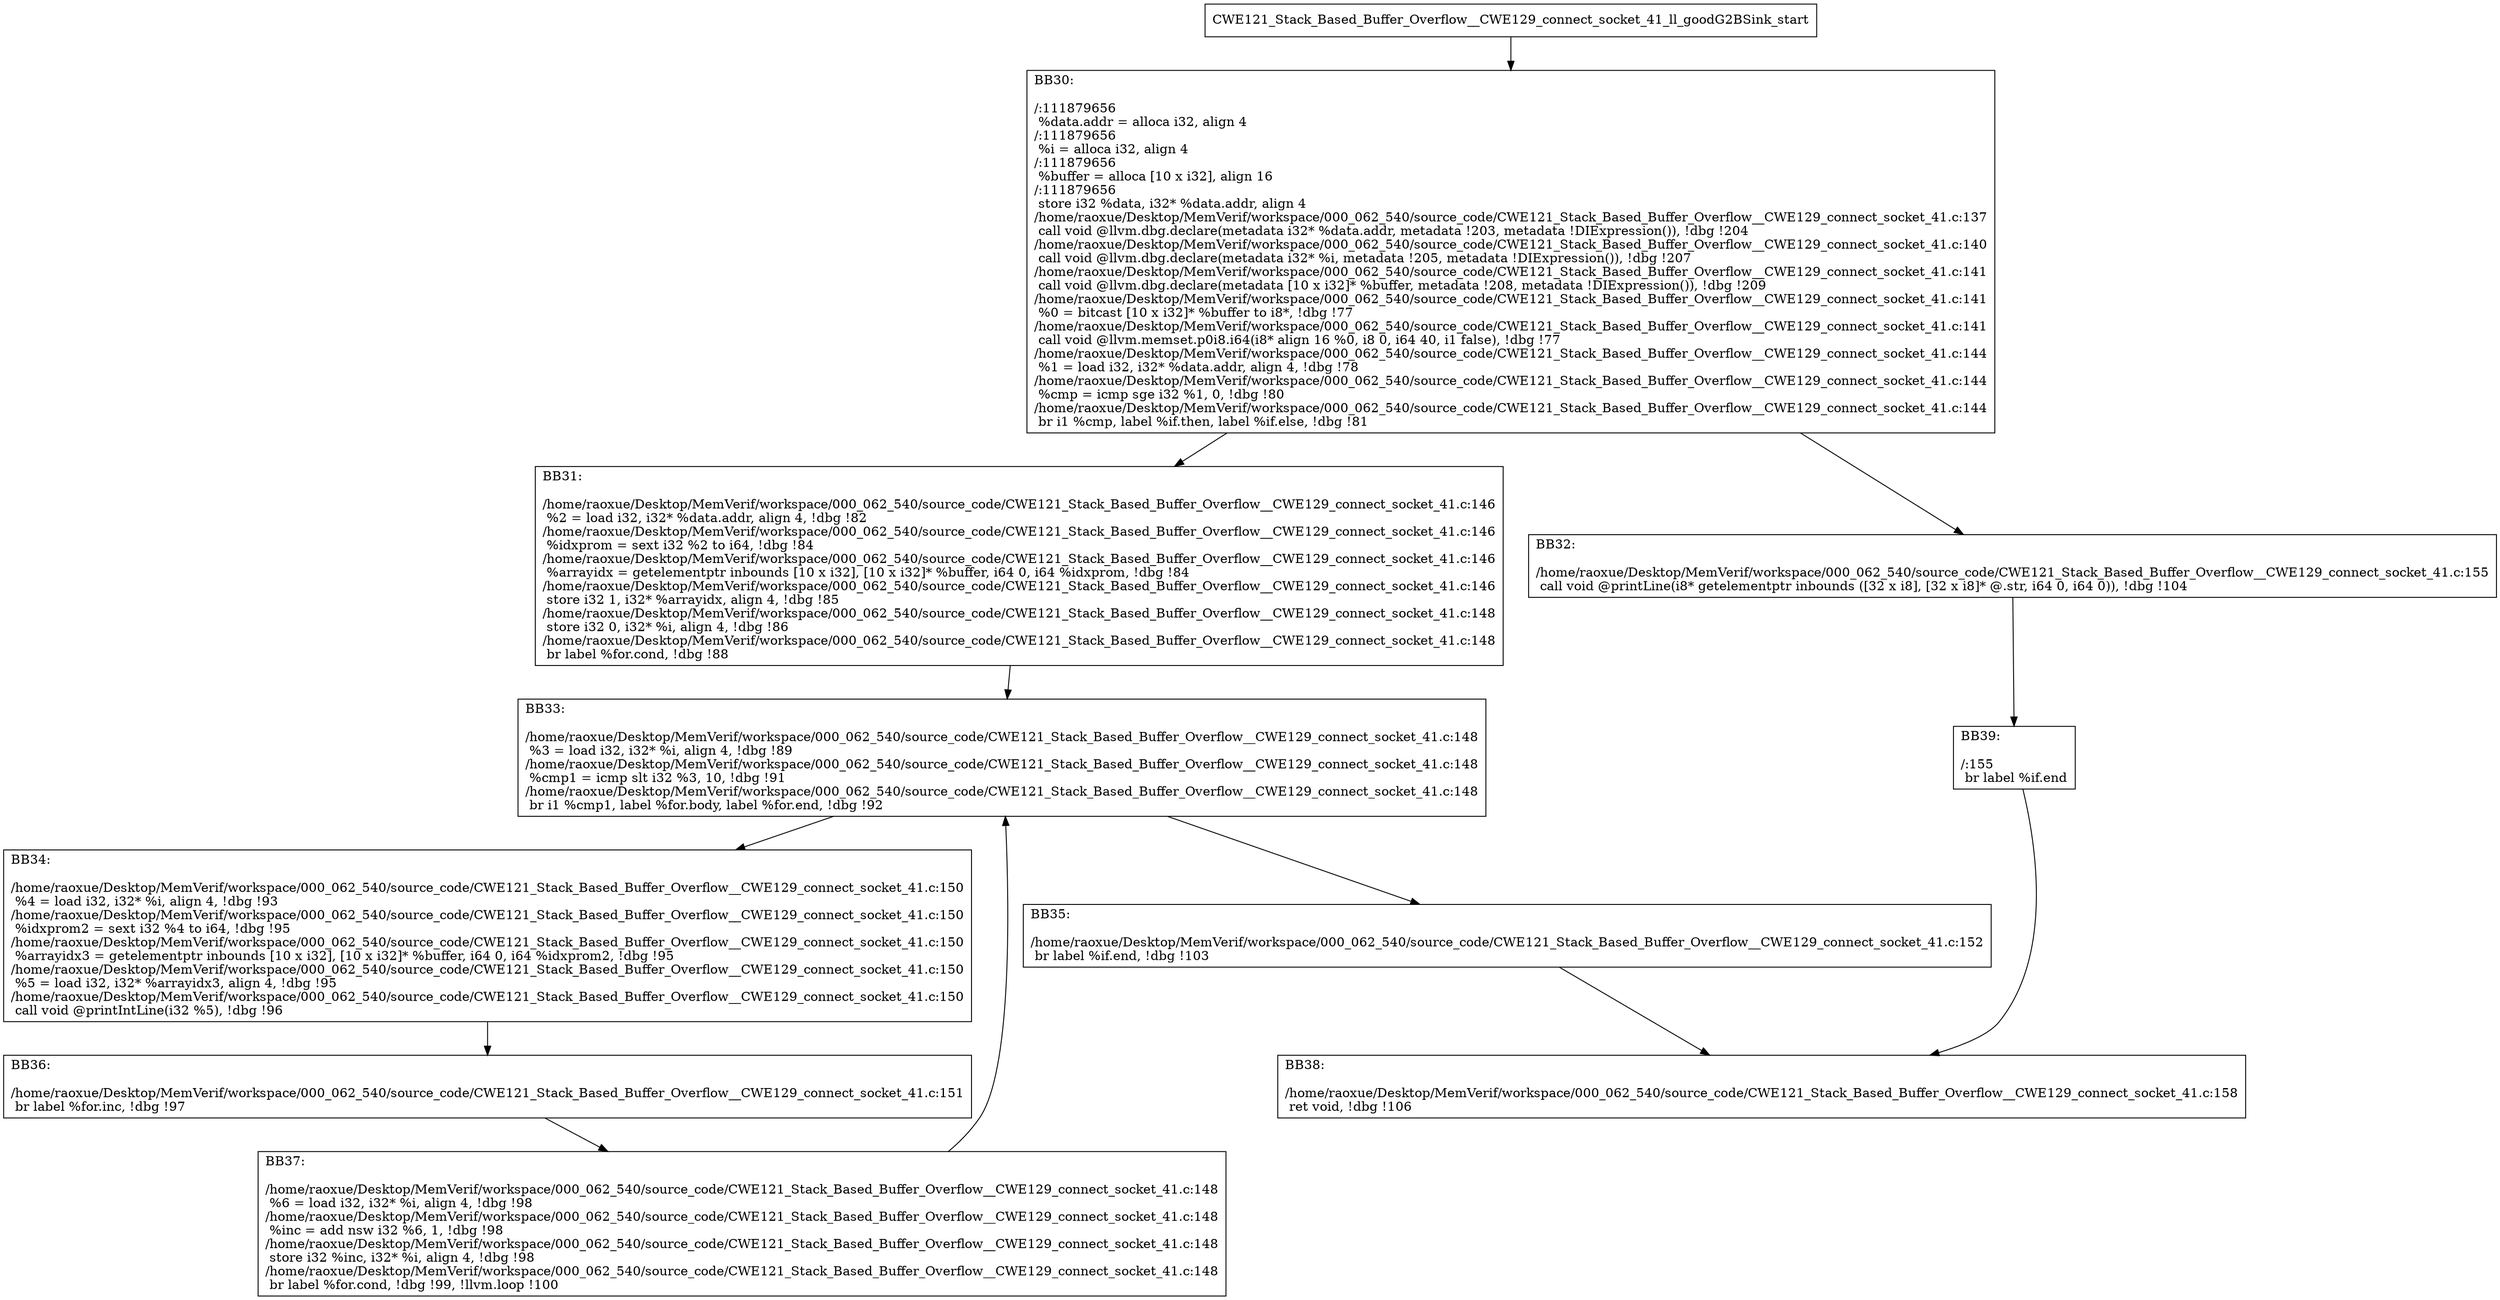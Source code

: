 digraph "CFG for'CWE121_Stack_Based_Buffer_Overflow__CWE129_connect_socket_41_ll_goodG2BSink' function" {
	BBCWE121_Stack_Based_Buffer_Overflow__CWE129_connect_socket_41_ll_goodG2BSink_start[shape=record,label="{CWE121_Stack_Based_Buffer_Overflow__CWE129_connect_socket_41_ll_goodG2BSink_start}"];
	BBCWE121_Stack_Based_Buffer_Overflow__CWE129_connect_socket_41_ll_goodG2BSink_start-> CWE121_Stack_Based_Buffer_Overflow__CWE129_connect_socket_41_ll_goodG2BSinkBB30;
	CWE121_Stack_Based_Buffer_Overflow__CWE129_connect_socket_41_ll_goodG2BSinkBB30 [shape=record, label="{BB30:\l\l/:111879656\l
  %data.addr = alloca i32, align 4\l
/:111879656\l
  %i = alloca i32, align 4\l
/:111879656\l
  %buffer = alloca [10 x i32], align 16\l
/:111879656\l
  store i32 %data, i32* %data.addr, align 4\l
/home/raoxue/Desktop/MemVerif/workspace/000_062_540/source_code/CWE121_Stack_Based_Buffer_Overflow__CWE129_connect_socket_41.c:137\l
  call void @llvm.dbg.declare(metadata i32* %data.addr, metadata !203, metadata !DIExpression()), !dbg !204\l
/home/raoxue/Desktop/MemVerif/workspace/000_062_540/source_code/CWE121_Stack_Based_Buffer_Overflow__CWE129_connect_socket_41.c:140\l
  call void @llvm.dbg.declare(metadata i32* %i, metadata !205, metadata !DIExpression()), !dbg !207\l
/home/raoxue/Desktop/MemVerif/workspace/000_062_540/source_code/CWE121_Stack_Based_Buffer_Overflow__CWE129_connect_socket_41.c:141\l
  call void @llvm.dbg.declare(metadata [10 x i32]* %buffer, metadata !208, metadata !DIExpression()), !dbg !209\l
/home/raoxue/Desktop/MemVerif/workspace/000_062_540/source_code/CWE121_Stack_Based_Buffer_Overflow__CWE129_connect_socket_41.c:141\l
  %0 = bitcast [10 x i32]* %buffer to i8*, !dbg !77\l
/home/raoxue/Desktop/MemVerif/workspace/000_062_540/source_code/CWE121_Stack_Based_Buffer_Overflow__CWE129_connect_socket_41.c:141\l
  call void @llvm.memset.p0i8.i64(i8* align 16 %0, i8 0, i64 40, i1 false), !dbg !77\l
/home/raoxue/Desktop/MemVerif/workspace/000_062_540/source_code/CWE121_Stack_Based_Buffer_Overflow__CWE129_connect_socket_41.c:144\l
  %1 = load i32, i32* %data.addr, align 4, !dbg !78\l
/home/raoxue/Desktop/MemVerif/workspace/000_062_540/source_code/CWE121_Stack_Based_Buffer_Overflow__CWE129_connect_socket_41.c:144\l
  %cmp = icmp sge i32 %1, 0, !dbg !80\l
/home/raoxue/Desktop/MemVerif/workspace/000_062_540/source_code/CWE121_Stack_Based_Buffer_Overflow__CWE129_connect_socket_41.c:144\l
  br i1 %cmp, label %if.then, label %if.else, !dbg !81\l
}"];
	CWE121_Stack_Based_Buffer_Overflow__CWE129_connect_socket_41_ll_goodG2BSinkBB30-> CWE121_Stack_Based_Buffer_Overflow__CWE129_connect_socket_41_ll_goodG2BSinkBB31;
	CWE121_Stack_Based_Buffer_Overflow__CWE129_connect_socket_41_ll_goodG2BSinkBB30-> CWE121_Stack_Based_Buffer_Overflow__CWE129_connect_socket_41_ll_goodG2BSinkBB32;
	CWE121_Stack_Based_Buffer_Overflow__CWE129_connect_socket_41_ll_goodG2BSinkBB31 [shape=record, label="{BB31:\l\l/home/raoxue/Desktop/MemVerif/workspace/000_062_540/source_code/CWE121_Stack_Based_Buffer_Overflow__CWE129_connect_socket_41.c:146\l
  %2 = load i32, i32* %data.addr, align 4, !dbg !82\l
/home/raoxue/Desktop/MemVerif/workspace/000_062_540/source_code/CWE121_Stack_Based_Buffer_Overflow__CWE129_connect_socket_41.c:146\l
  %idxprom = sext i32 %2 to i64, !dbg !84\l
/home/raoxue/Desktop/MemVerif/workspace/000_062_540/source_code/CWE121_Stack_Based_Buffer_Overflow__CWE129_connect_socket_41.c:146\l
  %arrayidx = getelementptr inbounds [10 x i32], [10 x i32]* %buffer, i64 0, i64 %idxprom, !dbg !84\l
/home/raoxue/Desktop/MemVerif/workspace/000_062_540/source_code/CWE121_Stack_Based_Buffer_Overflow__CWE129_connect_socket_41.c:146\l
  store i32 1, i32* %arrayidx, align 4, !dbg !85\l
/home/raoxue/Desktop/MemVerif/workspace/000_062_540/source_code/CWE121_Stack_Based_Buffer_Overflow__CWE129_connect_socket_41.c:148\l
  store i32 0, i32* %i, align 4, !dbg !86\l
/home/raoxue/Desktop/MemVerif/workspace/000_062_540/source_code/CWE121_Stack_Based_Buffer_Overflow__CWE129_connect_socket_41.c:148\l
  br label %for.cond, !dbg !88\l
}"];
	CWE121_Stack_Based_Buffer_Overflow__CWE129_connect_socket_41_ll_goodG2BSinkBB31-> CWE121_Stack_Based_Buffer_Overflow__CWE129_connect_socket_41_ll_goodG2BSinkBB33;
	CWE121_Stack_Based_Buffer_Overflow__CWE129_connect_socket_41_ll_goodG2BSinkBB33 [shape=record, label="{BB33:\l\l/home/raoxue/Desktop/MemVerif/workspace/000_062_540/source_code/CWE121_Stack_Based_Buffer_Overflow__CWE129_connect_socket_41.c:148\l
  %3 = load i32, i32* %i, align 4, !dbg !89\l
/home/raoxue/Desktop/MemVerif/workspace/000_062_540/source_code/CWE121_Stack_Based_Buffer_Overflow__CWE129_connect_socket_41.c:148\l
  %cmp1 = icmp slt i32 %3, 10, !dbg !91\l
/home/raoxue/Desktop/MemVerif/workspace/000_062_540/source_code/CWE121_Stack_Based_Buffer_Overflow__CWE129_connect_socket_41.c:148\l
  br i1 %cmp1, label %for.body, label %for.end, !dbg !92\l
}"];
	CWE121_Stack_Based_Buffer_Overflow__CWE129_connect_socket_41_ll_goodG2BSinkBB33-> CWE121_Stack_Based_Buffer_Overflow__CWE129_connect_socket_41_ll_goodG2BSinkBB34;
	CWE121_Stack_Based_Buffer_Overflow__CWE129_connect_socket_41_ll_goodG2BSinkBB33-> CWE121_Stack_Based_Buffer_Overflow__CWE129_connect_socket_41_ll_goodG2BSinkBB35;
	CWE121_Stack_Based_Buffer_Overflow__CWE129_connect_socket_41_ll_goodG2BSinkBB34 [shape=record, label="{BB34:\l\l/home/raoxue/Desktop/MemVerif/workspace/000_062_540/source_code/CWE121_Stack_Based_Buffer_Overflow__CWE129_connect_socket_41.c:150\l
  %4 = load i32, i32* %i, align 4, !dbg !93\l
/home/raoxue/Desktop/MemVerif/workspace/000_062_540/source_code/CWE121_Stack_Based_Buffer_Overflow__CWE129_connect_socket_41.c:150\l
  %idxprom2 = sext i32 %4 to i64, !dbg !95\l
/home/raoxue/Desktop/MemVerif/workspace/000_062_540/source_code/CWE121_Stack_Based_Buffer_Overflow__CWE129_connect_socket_41.c:150\l
  %arrayidx3 = getelementptr inbounds [10 x i32], [10 x i32]* %buffer, i64 0, i64 %idxprom2, !dbg !95\l
/home/raoxue/Desktop/MemVerif/workspace/000_062_540/source_code/CWE121_Stack_Based_Buffer_Overflow__CWE129_connect_socket_41.c:150\l
  %5 = load i32, i32* %arrayidx3, align 4, !dbg !95\l
/home/raoxue/Desktop/MemVerif/workspace/000_062_540/source_code/CWE121_Stack_Based_Buffer_Overflow__CWE129_connect_socket_41.c:150\l
  call void @printIntLine(i32 %5), !dbg !96\l
}"];
	CWE121_Stack_Based_Buffer_Overflow__CWE129_connect_socket_41_ll_goodG2BSinkBB34-> CWE121_Stack_Based_Buffer_Overflow__CWE129_connect_socket_41_ll_goodG2BSinkBB36;
	CWE121_Stack_Based_Buffer_Overflow__CWE129_connect_socket_41_ll_goodG2BSinkBB36 [shape=record, label="{BB36:\l\l/home/raoxue/Desktop/MemVerif/workspace/000_062_540/source_code/CWE121_Stack_Based_Buffer_Overflow__CWE129_connect_socket_41.c:151\l
  br label %for.inc, !dbg !97\l
}"];
	CWE121_Stack_Based_Buffer_Overflow__CWE129_connect_socket_41_ll_goodG2BSinkBB36-> CWE121_Stack_Based_Buffer_Overflow__CWE129_connect_socket_41_ll_goodG2BSinkBB37;
	CWE121_Stack_Based_Buffer_Overflow__CWE129_connect_socket_41_ll_goodG2BSinkBB37 [shape=record, label="{BB37:\l\l/home/raoxue/Desktop/MemVerif/workspace/000_062_540/source_code/CWE121_Stack_Based_Buffer_Overflow__CWE129_connect_socket_41.c:148\l
  %6 = load i32, i32* %i, align 4, !dbg !98\l
/home/raoxue/Desktop/MemVerif/workspace/000_062_540/source_code/CWE121_Stack_Based_Buffer_Overflow__CWE129_connect_socket_41.c:148\l
  %inc = add nsw i32 %6, 1, !dbg !98\l
/home/raoxue/Desktop/MemVerif/workspace/000_062_540/source_code/CWE121_Stack_Based_Buffer_Overflow__CWE129_connect_socket_41.c:148\l
  store i32 %inc, i32* %i, align 4, !dbg !98\l
/home/raoxue/Desktop/MemVerif/workspace/000_062_540/source_code/CWE121_Stack_Based_Buffer_Overflow__CWE129_connect_socket_41.c:148\l
  br label %for.cond, !dbg !99, !llvm.loop !100\l
}"];
	CWE121_Stack_Based_Buffer_Overflow__CWE129_connect_socket_41_ll_goodG2BSinkBB37-> CWE121_Stack_Based_Buffer_Overflow__CWE129_connect_socket_41_ll_goodG2BSinkBB33;
	CWE121_Stack_Based_Buffer_Overflow__CWE129_connect_socket_41_ll_goodG2BSinkBB35 [shape=record, label="{BB35:\l\l/home/raoxue/Desktop/MemVerif/workspace/000_062_540/source_code/CWE121_Stack_Based_Buffer_Overflow__CWE129_connect_socket_41.c:152\l
  br label %if.end, !dbg !103\l
}"];
	CWE121_Stack_Based_Buffer_Overflow__CWE129_connect_socket_41_ll_goodG2BSinkBB35-> CWE121_Stack_Based_Buffer_Overflow__CWE129_connect_socket_41_ll_goodG2BSinkBB38;
	CWE121_Stack_Based_Buffer_Overflow__CWE129_connect_socket_41_ll_goodG2BSinkBB32 [shape=record, label="{BB32:\l\l/home/raoxue/Desktop/MemVerif/workspace/000_062_540/source_code/CWE121_Stack_Based_Buffer_Overflow__CWE129_connect_socket_41.c:155\l
  call void @printLine(i8* getelementptr inbounds ([32 x i8], [32 x i8]* @.str, i64 0, i64 0)), !dbg !104\l
}"];
	CWE121_Stack_Based_Buffer_Overflow__CWE129_connect_socket_41_ll_goodG2BSinkBB32-> CWE121_Stack_Based_Buffer_Overflow__CWE129_connect_socket_41_ll_goodG2BSinkBB39;
	CWE121_Stack_Based_Buffer_Overflow__CWE129_connect_socket_41_ll_goodG2BSinkBB39 [shape=record, label="{BB39:\l\l/:155\l
  br label %if.end\l
}"];
	CWE121_Stack_Based_Buffer_Overflow__CWE129_connect_socket_41_ll_goodG2BSinkBB39-> CWE121_Stack_Based_Buffer_Overflow__CWE129_connect_socket_41_ll_goodG2BSinkBB38;
	CWE121_Stack_Based_Buffer_Overflow__CWE129_connect_socket_41_ll_goodG2BSinkBB38 [shape=record, label="{BB38:\l\l/home/raoxue/Desktop/MemVerif/workspace/000_062_540/source_code/CWE121_Stack_Based_Buffer_Overflow__CWE129_connect_socket_41.c:158\l
  ret void, !dbg !106\l
}"];
}
